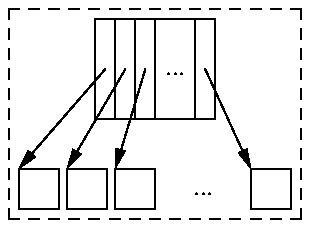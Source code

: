 .PS
h = .5i
dh = 0.02i
dw = .1i
[
   Ptr:[
      boxht = h; boxwid = dw
      A: box
      B: box
      C: box
      box wid 2*boxwid "..."
      D: box
      ]
      Block: [
         boxht = 2*dw; boxwid = 2*dw
         movewid = 2*dh
         A: box; move
         B: box; move
         C: box; move
         box invis "..." wid 2*boxwid; move
         D: box
      ] with .t at Ptr.s - (0,h/2)
      arrow from Ptr.A to Block.A.nw
      arrow from Ptr.B to Block.B.nw
      arrow from Ptr.C to Block.C.nw
      arrow from Ptr.D to Block.D.nw
   ]
   box dashed ht last [].ht + dw wid last [].wid + dw at last []
.PE
